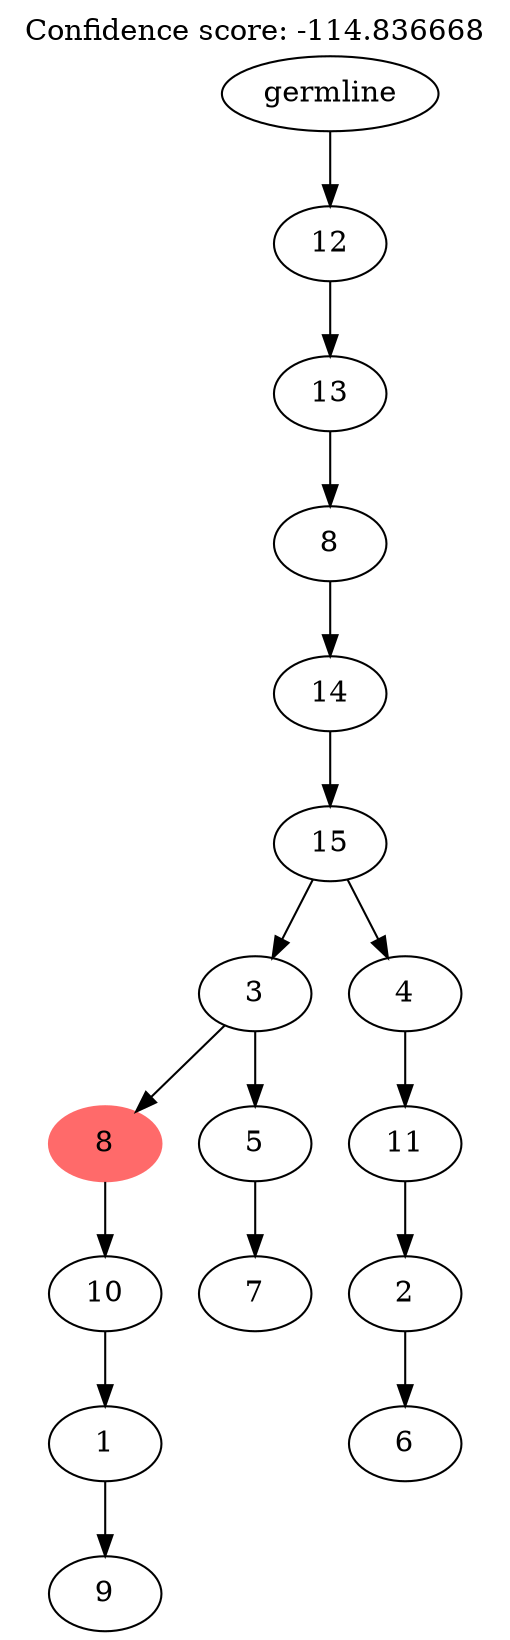 digraph g {
	"15" -> "16";
	"16" [label="9"];
	"14" -> "15";
	"15" [label="1"];
	"13" -> "14";
	"14" [label="10"];
	"11" -> "12";
	"12" [label="7"];
	"10" -> "11";
	"11" [label="5"];
	"10" -> "13";
	"13" [color=indianred1, style=filled, label="8"];
	"8" -> "9";
	"9" [label="6"];
	"7" -> "8";
	"8" [label="2"];
	"6" -> "7";
	"7" [label="11"];
	"5" -> "6";
	"6" [label="4"];
	"5" -> "10";
	"10" [label="3"];
	"4" -> "5";
	"5" [label="15"];
	"3" -> "4";
	"4" [label="14"];
	"2" -> "3";
	"3" [label="8"];
	"1" -> "2";
	"2" [label="13"];
	"0" -> "1";
	"1" [label="12"];
	"0" [label="germline"];
	labelloc="t";
	label="Confidence score: -114.836668";
}
